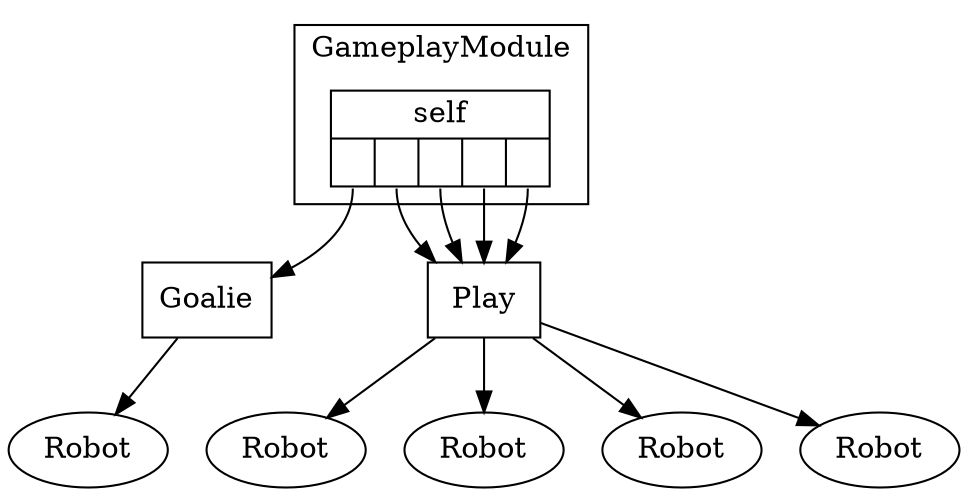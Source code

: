 digraph general
{
    subgraph cluster_gameplay
    {
        label = "GameplayModule";
        node [shape = record];
        Gameplay [label = "{self|{<r0>|<r1>|<r2>|<r3>|<r4>}}"];
    }

    node [shape = ellipse];
    Robot0 [label = "Robot"];
    Robot1 [label = "Robot"];
    Robot2 [label = "Robot"];
    Robot3 [label = "Robot"];
    Robot4 [label = "Robot"];

    node [shape = box];
    Gameplay:r0 -> Goalie;
    Goalie -> Robot0;

    Gameplay:r1 -> Play;
    Gameplay:r2 -> Play;
    Gameplay:r3 -> Play;
    Gameplay:r4 -> Play;
    Play -> Robot1;
    Play -> Robot2;
    Play -> Robot3;
    Play -> Robot4;
}

